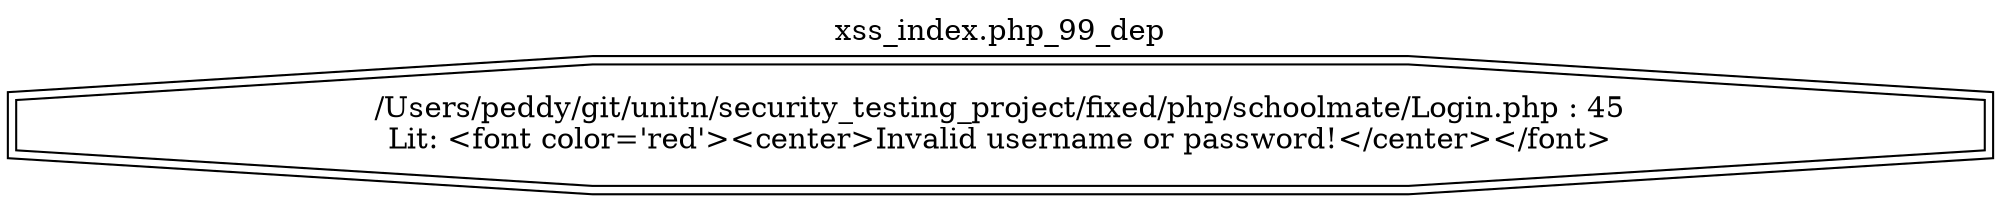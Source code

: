 digraph cfg {
  label="xss_index.php_99_dep";
  labelloc=t;
  n1 [shape=doubleoctagon, label="/Users/peddy/git/unitn/security_testing_project/fixed/php/schoolmate/Login.php : 45\nLit: <font color='red'><center>Invalid username or password!</center></font>\n"];
}
